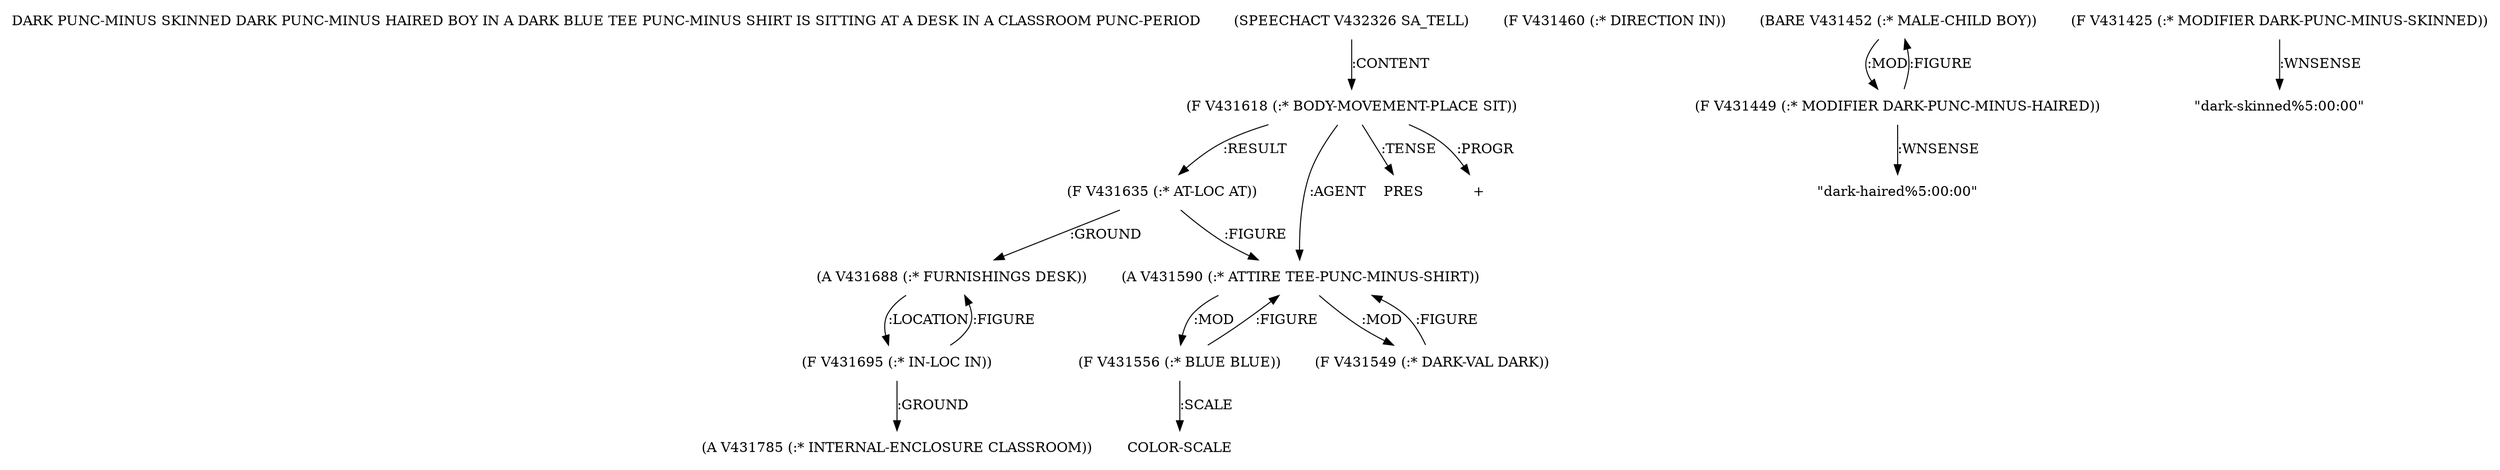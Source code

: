 digraph Terms {
  node [shape=none]
  "DARK PUNC-MINUS SKINNED DARK PUNC-MINUS HAIRED BOY IN A DARK BLUE TEE PUNC-MINUS SHIRT IS SITTING AT A DESK IN A CLASSROOM PUNC-PERIOD"
  "V432326" [label="(SPEECHACT V432326 SA_TELL)"]
  "V432326" -> "V431618" [label=":CONTENT"]
  "V431618" [label="(F V431618 (:* BODY-MOVEMENT-PLACE SIT))"]
  "V431618" -> "V431635" [label=":RESULT"]
  "V431618" -> "V431590" [label=":AGENT"]
  "V431618" -> "NT443592" [label=":TENSE"]
  "NT443592" [label="PRES"]
  "V431618" -> "NT443593" [label=":PROGR"]
  "NT443593" [label="+"]
  "V431590" [label="(A V431590 (:* ATTIRE TEE-PUNC-MINUS-SHIRT))"]
  "V431590" -> "V431549" [label=":MOD"]
  "V431590" -> "V431556" [label=":MOD"]
  "V431549" [label="(F V431549 (:* DARK-VAL DARK))"]
  "V431549" -> "V431590" [label=":FIGURE"]
  "V431556" [label="(F V431556 (:* BLUE BLUE))"]
  "V431556" -> "V431590" [label=":FIGURE"]
  "V431556" -> "NT443594" [label=":SCALE"]
  "NT443594" [label="COLOR-SCALE"]
  "V431635" [label="(F V431635 (:* AT-LOC AT))"]
  "V431635" -> "V431688" [label=":GROUND"]
  "V431635" -> "V431590" [label=":FIGURE"]
  "V431688" [label="(A V431688 (:* FURNISHINGS DESK))"]
  "V431688" -> "V431695" [label=":LOCATION"]
  "V431695" [label="(F V431695 (:* IN-LOC IN))"]
  "V431695" -> "V431785" [label=":GROUND"]
  "V431695" -> "V431688" [label=":FIGURE"]
  "V431785" [label="(A V431785 (:* INTERNAL-ENCLOSURE CLASSROOM))"]
  "V431460" [label="(F V431460 (:* DIRECTION IN))"]
  "V431452" [label="(BARE V431452 (:* MALE-CHILD BOY))"]
  "V431452" -> "V431449" [label=":MOD"]
  "V431449" [label="(F V431449 (:* MODIFIER DARK-PUNC-MINUS-HAIRED))"]
  "V431449" -> "V431452" [label=":FIGURE"]
  "V431449" -> "NT443595" [label=":WNSENSE"]
  "NT443595" [label="\"dark-haired%5:00:00\""]
  "V431425" [label="(F V431425 (:* MODIFIER DARK-PUNC-MINUS-SKINNED))"]
  "V431425" -> "NT443596" [label=":WNSENSE"]
  "NT443596" [label="\"dark-skinned%5:00:00\""]
}
